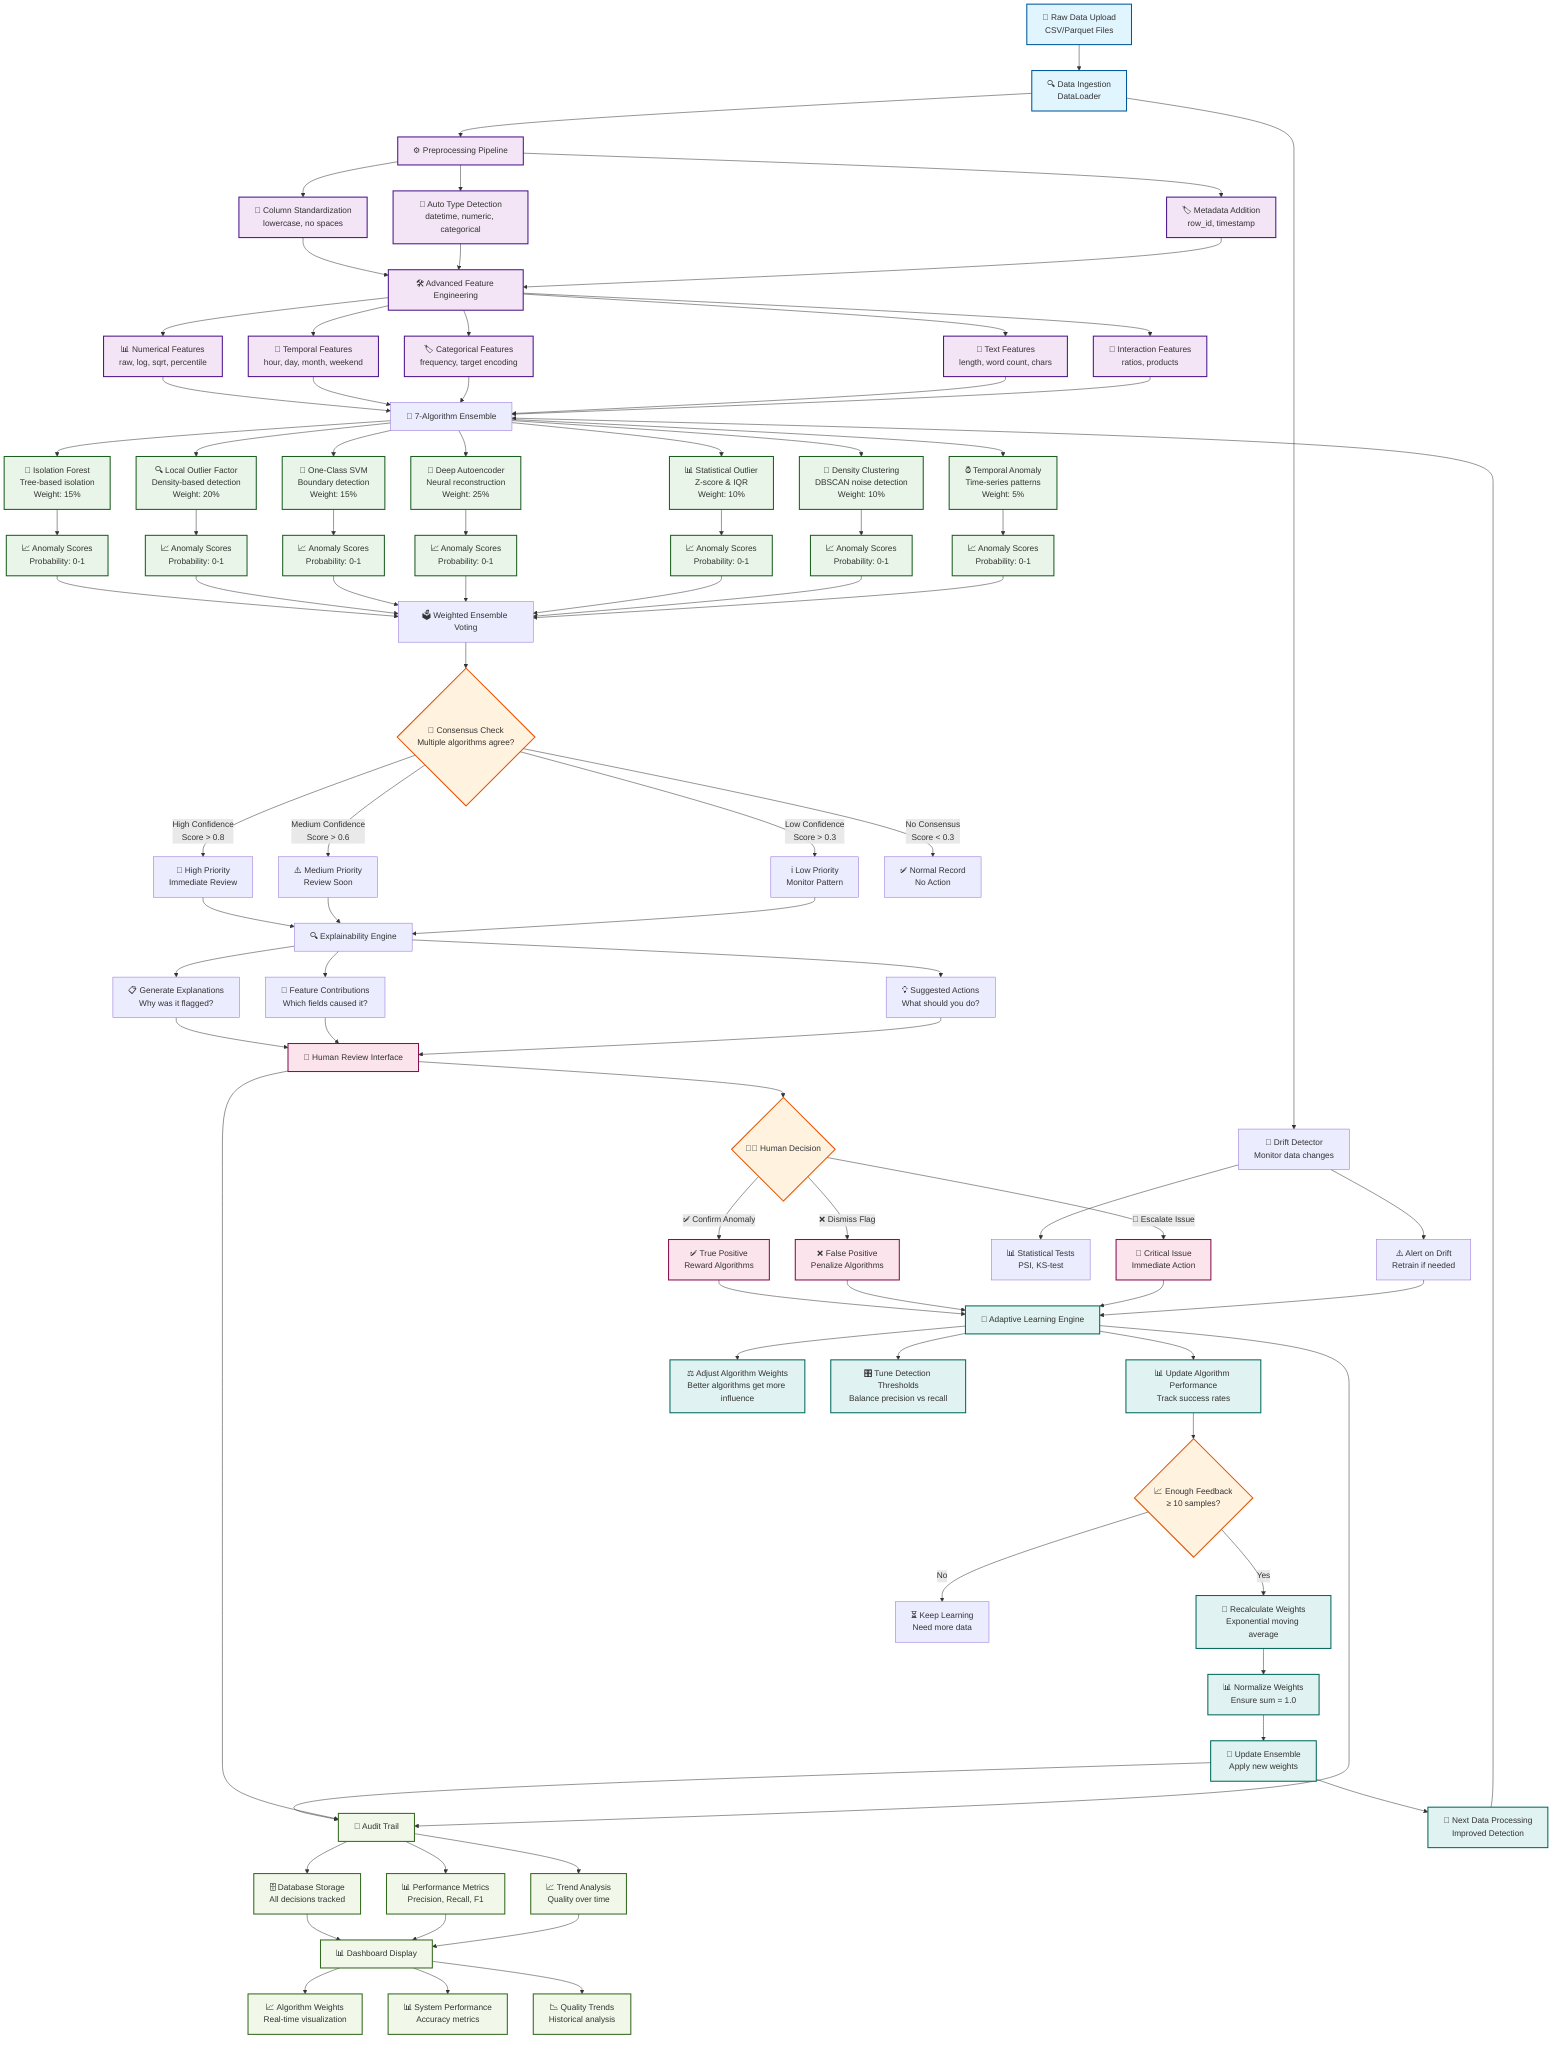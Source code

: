graph TD
    %% Data Input Layer
    A[📁 Raw Data Upload<br/>CSV/Parquet Files] --> B[🔍 Data Ingestion<br/>DataLoader]
    
    %% Preprocessing Layer
    B --> C[⚙️ Preprocessing Pipeline]
    C --> C1[📝 Column Standardization<br/>lowercase, no spaces]
    C --> C2[🎯 Auto Type Detection<br/>datetime, numeric, categorical]
    C --> C3[🏷️ Metadata Addition<br/>row_id, timestamp]
    
    C1 --> D[🛠️ Advanced Feature Engineering]
    C2 --> D
    C3 --> D
    
    %% Feature Engineering Layer
    D --> D1[📊 Numerical Features<br/>raw, log, sqrt, percentile]
    D --> D2[📅 Temporal Features<br/>hour, day, month, weekend]
    D --> D3[🏷️ Categorical Features<br/>frequency, target encoding]
    D --> D4[📝 Text Features<br/>length, word count, chars]
    D --> D5[🔗 Interaction Features<br/>ratios, products]
    
    %% Algorithm Ensemble Layer
    D1 --> E[🧠 7-Algorithm Ensemble]
    D2 --> E
    D3 --> E
    D4 --> E
    D5 --> E
    
    %% Individual Algorithms
    E --> F1[🌳 Isolation Forest<br/>Tree-based isolation<br/>Weight: 15%]
    E --> F2[🔍 Local Outlier Factor<br/>Density-based detection<br/>Weight: 20%]
    E --> F3[🎯 One-Class SVM<br/>Boundary detection<br/>Weight: 15%]
    E --> F4[🧠 Deep Autoencoder<br/>Neural reconstruction<br/>Weight: 25%]
    E --> F5[📊 Statistical Outlier<br/>Z-score & IQR<br/>Weight: 10%]
    E --> F6[🔘 Density Clustering<br/>DBSCAN noise detection<br/>Weight: 10%]
    E --> F7[⏰ Temporal Anomaly<br/>Time-series patterns<br/>Weight: 5%]
    
    %% Algorithm Processing
    F1 --> G1[📈 Anomaly Scores<br/>Probability: 0-1]
    F2 --> G2[📈 Anomaly Scores<br/>Probability: 0-1]
    F3 --> G3[📈 Anomaly Scores<br/>Probability: 0-1]
    F4 --> G4[📈 Anomaly Scores<br/>Probability: 0-1]
    F5 --> G5[📈 Anomaly Scores<br/>Probability: 0-1]
    F6 --> G6[📈 Anomaly Scores<br/>Probability: 0-1]
    F7 --> G7[📈 Anomaly Scores<br/>Probability: 0-1]
    
    %% Ensemble Voting
    G1 --> H[🗳️ Weighted Ensemble Voting]
    G2 --> H
    G3 --> H
    G4 --> H
    G5 --> H
    G6 --> H
    G7 --> H
    
    %% Consensus Decision
    H --> I{🤔 Consensus Check<br/>Multiple algorithms agree?}
    I -->|High Confidence<br/>Score > 0.8| J1[🚨 High Priority<br/>Immediate Review]
    I -->|Medium Confidence<br/>Score > 0.6| J2[⚠️ Medium Priority<br/>Review Soon]
    I -->|Low Confidence<br/>Score > 0.3| J3[ℹ️ Low Priority<br/>Monitor Pattern]
    I -->|No Consensus<br/>Score < 0.3| J4[✅ Normal Record<br/>No Action]
    
    %% Explainability Layer
    J1 --> K[🔍 Explainability Engine]
    J2 --> K
    J3 --> K
    
    K --> K1[📋 Generate Explanations<br/>Why was it flagged?]
    K --> K2[🎯 Feature Contributions<br/>Which fields caused it?]
    K --> K3[💡 Suggested Actions<br/>What should you do?]
    
    %% Human Review Interface
    K1 --> L[👤 Human Review Interface]
    K2 --> L
    K3 --> L
    
    L --> M{👨‍💼 Human Decision}
    M -->|✅ Confirm Anomaly| N1[✅ True Positive<br/>Reward Algorithms]
    M -->|❌ Dismiss Flag| N2[❌ False Positive<br/>Penalize Algorithms]
    M -->|🚨 Escalate Issue| N3[🚨 Critical Issue<br/>Immediate Action]
    
    %% Adaptive Learning Loop
    N1 --> O[🧠 Adaptive Learning Engine]
    N2 --> O
    N3 --> O
    
    O --> O1[📊 Update Algorithm Performance<br/>Track success rates]
    O --> O2[⚖️ Adjust Algorithm Weights<br/>Better algorithms get more influence]
    O --> O3[🎛️ Tune Detection Thresholds<br/>Balance precision vs recall]
    
    %% Weight Update Feedback
    O1 --> P{📈 Enough Feedback<br/>≥ 10 samples?}
    P -->|Yes| Q[🔄 Recalculate Weights<br/>Exponential moving average]
    P -->|No| R[⏳ Keep Learning<br/>Need more data]
    
    Q --> Q1[📊 Normalize Weights<br/>Ensure sum = 1.0]
    Q1 --> S[💾 Update Ensemble<br/>Apply new weights]
    
    %% Audit and Governance
    S --> T[📝 Audit Trail]
    L --> T
    O --> T
    
    T --> T1[🗄️ Database Storage<br/>All decisions tracked]
    T --> T2[📊 Performance Metrics<br/>Precision, Recall, F1]
    T --> T3[📈 Trend Analysis<br/>Quality over time]
    
    %% Dashboard and Monitoring
    T1 --> U[📊 Dashboard Display]
    T2 --> U
    T3 --> U
    
    U --> U1[📈 Algorithm Weights<br/>Real-time visualization]
    U --> U2[📊 System Performance<br/>Accuracy metrics]
    U --> U3[📉 Quality Trends<br/>Historical analysis]
    
    %% Continuous Improvement Loop
    S --> V[🔄 Next Data Processing<br/>Improved Detection]
    V --> E
    
    %% Drift Detection (Advanced Feature)
    B --> W[📡 Drift Detector<br/>Monitor data changes]
    W --> W1[📊 Statistical Tests<br/>PSI, KS-test]
    W --> W2[⚠️ Alert on Drift<br/>Retrain if needed]
    W2 --> O
    
    %% Styling
    classDef inputNode fill:#e1f5fe,stroke:#01579b,stroke-width:2px
    classDef processNode fill:#f3e5f5,stroke:#4a148c,stroke-width:2px
    classDef algorithmNode fill:#e8f5e8,stroke:#1b5e20,stroke-width:2px
    classDef decisionNode fill:#fff3e0,stroke:#e65100,stroke-width:2px
    classDef humanNode fill:#fce4ec,stroke:#880e4f,stroke-width:2px
    classDef learningNode fill:#e0f2f1,stroke:#00695c,stroke-width:2px
    classDef storageNode fill:#f1f8e9,stroke:#33691e,stroke-width:2px
    
    class A,B inputNode
    class C,C1,C2,C3,D,D1,D2,D3,D4,D5 processNode
    class F1,F2,F3,F4,F5,F6,F7,G1,G2,G3,G4,G5,G6,G7 algorithmNode
    class I,M,P decisionNode
    class L,N1,N2,N3 humanNode
    class O,O1,O2,O3,Q,Q1,S,V learningNode
    class T,T1,T2,T3,U,U1,U2,U3 storageNode